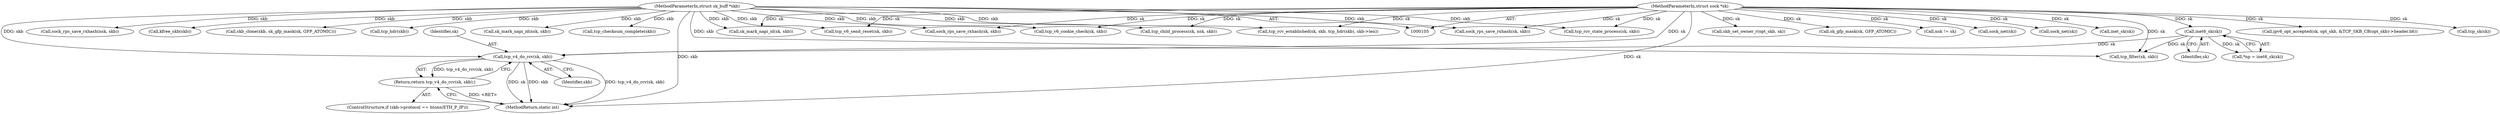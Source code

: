 digraph "0_linux_ac6e780070e30e4c35bd395acfe9191e6268bdd3_0@pointer" {
"1000127" [label="(Call,tcp_v4_do_rcv(sk, skb))"];
"1000112" [label="(Call,inet6_sk(sk))"];
"1000106" [label="(MethodParameterIn,struct sock *sk)"];
"1000107" [label="(MethodParameterIn,struct sk_buff *skb)"];
"1000126" [label="(Return,return tcp_v4_do_rcv(sk, skb);)"];
"1000436" [label="(MethodReturn,static int)"];
"1000234" [label="(Call,sock_rps_save_rxhash(nsk, skb))"];
"1000126" [label="(Return,return tcp_v4_do_rcv(sk, skb);)"];
"1000253" [label="(Call,sock_rps_save_rxhash(sk, skb))"];
"1000198" [label="(Call,tcp_hdr(skb))"];
"1000129" [label="(Identifier,skb)"];
"1000164" [label="(Call,sk_mark_napi_id(sk, skb))"];
"1000127" [label="(Call,tcp_v4_do_rcv(sk, skb))"];
"1000241" [label="(Call,tcp_child_process(sk, nsk, skb))"];
"1000195" [label="(Call,tcp_rcv_established(sk, skb, tcp_hdr(skb), skb->len))"];
"1000396" [label="(Call,ipv6_opt_accepted(sk, opt_skb, &TCP_SKB_CB(opt_skb)->header.h6))"];
"1000119" [label="(ControlStructure,if (skb->protocol == htons(ETH_P_IP)))"];
"1000112" [label="(Call,inet6_sk(sk))"];
"1000292" [label="(Call,tcp_sk(sk))"];
"1000275" [label="(Call,kfree_skb(skb))"];
"1000257" [label="(Call,tcp_rcv_state_process(sk, skb))"];
"1000107" [label="(MethodParameterIn,struct sk_buff *skb)"];
"1000161" [label="(Call,sock_rps_save_rxhash(sk, skb))"];
"1000143" [label="(Call,skb_clone(skb, sk_gfp_mask(sk, GFP_ATOMIC)))"];
"1000407" [label="(Call,skb_set_owner_r(opt_skb, sk))"];
"1000131" [label="(Call,tcp_filter(sk, skb))"];
"1000267" [label="(Call,tcp_v6_send_reset(sk, skb))"];
"1000106" [label="(MethodParameterIn,struct sock *sk)"];
"1000128" [label="(Identifier,sk)"];
"1000222" [label="(Call,tcp_v6_cookie_check(sk, skb))"];
"1000113" [label="(Identifier,sk)"];
"1000237" [label="(Call,sk_mark_napi_id(nsk, skb))"];
"1000209" [label="(Call,tcp_checksum_complete(skb))"];
"1000145" [label="(Call,sk_gfp_mask(sk, GFP_ATOMIC))"];
"1000230" [label="(Call,nsk != sk)"];
"1000281" [label="(Call,sock_net(sk))"];
"1000285" [label="(Call,sock_net(sk))"];
"1000174" [label="(Call,inet_sk(sk))"];
"1000110" [label="(Call,*np = inet6_sk(sk))"];
"1000127" -> "1000126"  [label="AST: "];
"1000127" -> "1000129"  [label="CFG: "];
"1000128" -> "1000127"  [label="AST: "];
"1000129" -> "1000127"  [label="AST: "];
"1000126" -> "1000127"  [label="CFG: "];
"1000127" -> "1000436"  [label="DDG: skb"];
"1000127" -> "1000436"  [label="DDG: tcp_v4_do_rcv(sk, skb)"];
"1000127" -> "1000436"  [label="DDG: sk"];
"1000127" -> "1000126"  [label="DDG: tcp_v4_do_rcv(sk, skb)"];
"1000112" -> "1000127"  [label="DDG: sk"];
"1000106" -> "1000127"  [label="DDG: sk"];
"1000107" -> "1000127"  [label="DDG: skb"];
"1000112" -> "1000110"  [label="AST: "];
"1000112" -> "1000113"  [label="CFG: "];
"1000113" -> "1000112"  [label="AST: "];
"1000110" -> "1000112"  [label="CFG: "];
"1000112" -> "1000110"  [label="DDG: sk"];
"1000106" -> "1000112"  [label="DDG: sk"];
"1000112" -> "1000131"  [label="DDG: sk"];
"1000106" -> "1000105"  [label="AST: "];
"1000106" -> "1000436"  [label="DDG: sk"];
"1000106" -> "1000131"  [label="DDG: sk"];
"1000106" -> "1000145"  [label="DDG: sk"];
"1000106" -> "1000161"  [label="DDG: sk"];
"1000106" -> "1000164"  [label="DDG: sk"];
"1000106" -> "1000174"  [label="DDG: sk"];
"1000106" -> "1000195"  [label="DDG: sk"];
"1000106" -> "1000222"  [label="DDG: sk"];
"1000106" -> "1000230"  [label="DDG: sk"];
"1000106" -> "1000241"  [label="DDG: sk"];
"1000106" -> "1000253"  [label="DDG: sk"];
"1000106" -> "1000257"  [label="DDG: sk"];
"1000106" -> "1000267"  [label="DDG: sk"];
"1000106" -> "1000281"  [label="DDG: sk"];
"1000106" -> "1000285"  [label="DDG: sk"];
"1000106" -> "1000292"  [label="DDG: sk"];
"1000106" -> "1000396"  [label="DDG: sk"];
"1000106" -> "1000407"  [label="DDG: sk"];
"1000107" -> "1000105"  [label="AST: "];
"1000107" -> "1000436"  [label="DDG: skb"];
"1000107" -> "1000131"  [label="DDG: skb"];
"1000107" -> "1000143"  [label="DDG: skb"];
"1000107" -> "1000161"  [label="DDG: skb"];
"1000107" -> "1000164"  [label="DDG: skb"];
"1000107" -> "1000195"  [label="DDG: skb"];
"1000107" -> "1000198"  [label="DDG: skb"];
"1000107" -> "1000209"  [label="DDG: skb"];
"1000107" -> "1000222"  [label="DDG: skb"];
"1000107" -> "1000234"  [label="DDG: skb"];
"1000107" -> "1000237"  [label="DDG: skb"];
"1000107" -> "1000241"  [label="DDG: skb"];
"1000107" -> "1000253"  [label="DDG: skb"];
"1000107" -> "1000257"  [label="DDG: skb"];
"1000107" -> "1000267"  [label="DDG: skb"];
"1000107" -> "1000275"  [label="DDG: skb"];
"1000126" -> "1000119"  [label="AST: "];
"1000436" -> "1000126"  [label="CFG: "];
"1000126" -> "1000436"  [label="DDG: <RET>"];
}
